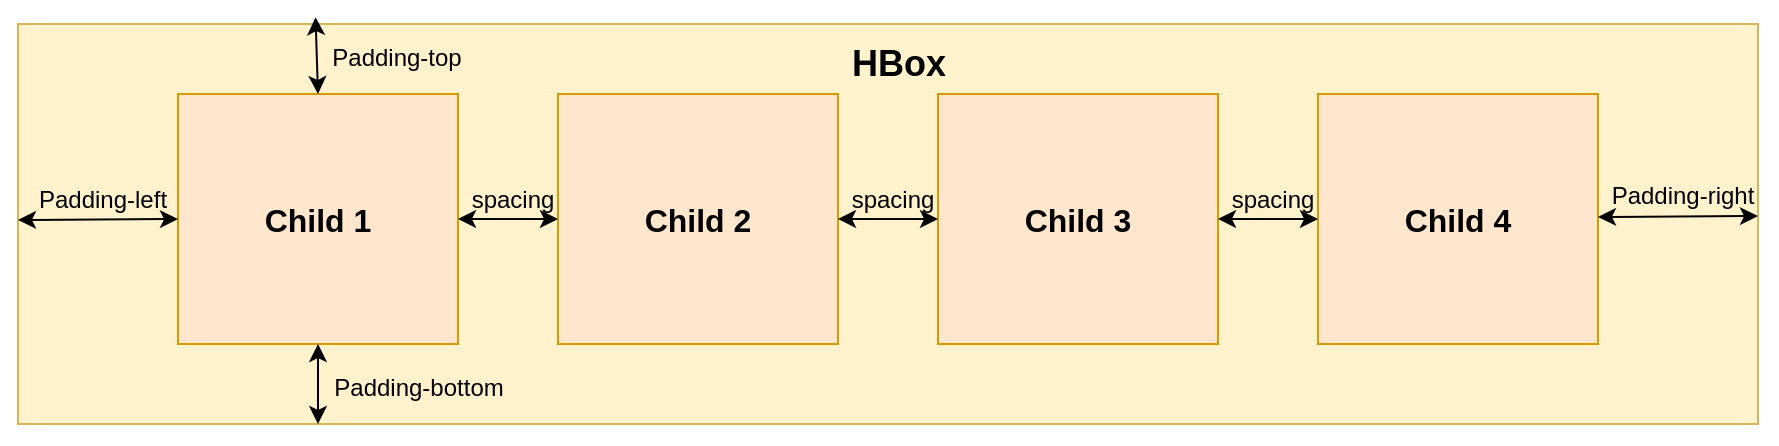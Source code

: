 <mxfile version="12.0.0" type="device" pages="1"><diagram id="V75ynCuNIZWIxYEbg9nG" name="Page-1"><mxGraphModel dx="1595" dy="1543" grid="1" gridSize="10" guides="1" tooltips="1" connect="1" arrows="1" fold="1" page="1" pageScale="1" pageWidth="827" pageHeight="1169" math="0" shadow="0"><root><mxCell id="0"/><mxCell id="1" parent="0"/><mxCell id="Bb1gT11nwRnCKg1CR7pr-1" value="" style="rounded=0;whiteSpace=wrap;html=1;fillColor=#fff2cc;strokeColor=#d6b656;" vertex="1" parent="1"><mxGeometry x="-50" width="870" height="200" as="geometry"/></mxCell><mxCell id="Bb1gT11nwRnCKg1CR7pr-2" value="Child 1" style="rounded=0;whiteSpace=wrap;html=1;fillColor=#ffe6cc;strokeColor=#d79b00;fontSize=16;fontStyle=1" vertex="1" parent="1"><mxGeometry x="30" y="35" width="140" height="125" as="geometry"/></mxCell><mxCell id="Bb1gT11nwRnCKg1CR7pr-3" value="Child 2" style="rounded=0;whiteSpace=wrap;html=1;fillColor=#ffe6cc;strokeColor=#d79b00;fontSize=16;fontStyle=1" vertex="1" parent="1"><mxGeometry x="220" y="35" width="140" height="125" as="geometry"/></mxCell><mxCell id="Bb1gT11nwRnCKg1CR7pr-4" value="Child 3" style="rounded=0;whiteSpace=wrap;html=1;fillColor=#ffe6cc;strokeColor=#d79b00;fontSize=16;fontStyle=1" vertex="1" parent="1"><mxGeometry x="410" y="35" width="140" height="125" as="geometry"/></mxCell><mxCell id="Bb1gT11nwRnCKg1CR7pr-5" value="Child 4" style="rounded=0;whiteSpace=wrap;html=1;fillColor=#ffe6cc;strokeColor=#d79b00;fontSize=16;fontStyle=1" vertex="1" parent="1"><mxGeometry x="600" y="35" width="140" height="125" as="geometry"/></mxCell><mxCell id="Bb1gT11nwRnCKg1CR7pr-7" value="HBox" style="text;html=1;resizable=0;points=[];autosize=1;align=left;verticalAlign=top;spacingTop=-4;fontStyle=1;fontSize=18;" vertex="1" parent="1"><mxGeometry x="365" y="7" width="40" height="20" as="geometry"/></mxCell><mxCell id="Bb1gT11nwRnCKg1CR7pr-8" value="spacing" style="endArrow=classic;startArrow=classic;html=1;fontSize=12;entryX=0;entryY=0.5;entryDx=0;entryDy=0;exitX=1;exitY=0.5;exitDx=0;exitDy=0;labelBackgroundColor=none;" edge="1" parent="1" source="Bb1gT11nwRnCKg1CR7pr-2" target="Bb1gT11nwRnCKg1CR7pr-3"><mxGeometry x="0.057" y="10" width="50" height="50" relative="1" as="geometry"><mxPoint x="160" y="120" as="sourcePoint"/><mxPoint x="230" y="120" as="targetPoint"/><Array as="points"/><mxPoint as="offset"/></mxGeometry></mxCell><mxCell id="Bb1gT11nwRnCKg1CR7pr-11" value="spacing" style="endArrow=classic;startArrow=classic;html=1;fontSize=12;entryX=0;entryY=0.5;entryDx=0;entryDy=0;exitX=1;exitY=0.5;exitDx=0;exitDy=0;labelBackgroundColor=none;" edge="1" parent="1" source="Bb1gT11nwRnCKg1CR7pr-3" target="Bb1gT11nwRnCKg1CR7pr-4"><mxGeometry x="0.057" y="10" width="50" height="50" relative="1" as="geometry"><mxPoint x="190" y="117.5" as="sourcePoint"/><mxPoint x="240" y="117.5" as="targetPoint"/><Array as="points"/><mxPoint as="offset"/></mxGeometry></mxCell><mxCell id="Bb1gT11nwRnCKg1CR7pr-12" value="spacing" style="endArrow=classic;startArrow=classic;html=1;fontSize=12;entryX=0;entryY=0.5;entryDx=0;entryDy=0;exitX=1;exitY=0.5;exitDx=0;exitDy=0;labelBackgroundColor=none;" edge="1" parent="1" source="Bb1gT11nwRnCKg1CR7pr-4" target="Bb1gT11nwRnCKg1CR7pr-5"><mxGeometry x="0.057" y="10" width="50" height="50" relative="1" as="geometry"><mxPoint x="370" y="107.5" as="sourcePoint"/><mxPoint x="420" y="107.5" as="targetPoint"/><Array as="points"/><mxPoint as="offset"/></mxGeometry></mxCell><mxCell id="Bb1gT11nwRnCKg1CR7pr-13" value="Padding-left" style="endArrow=classic;startArrow=classic;html=1;fontSize=12;entryX=0;entryY=0.5;entryDx=0;entryDy=0;labelBackgroundColor=none;" edge="1" parent="1"><mxGeometry x="0.057" y="10" width="50" height="50" relative="1" as="geometry"><mxPoint x="-50" y="98" as="sourcePoint"/><mxPoint x="30" y="97.5" as="targetPoint"/><Array as="points"/><mxPoint as="offset"/></mxGeometry></mxCell><mxCell id="Bb1gT11nwRnCKg1CR7pr-14" value="Padding-right" style="endArrow=classic;startArrow=classic;html=1;fontSize=12;exitX=1;exitY=0.5;exitDx=0;exitDy=0;labelBackgroundColor=none;" edge="1" parent="1"><mxGeometry x="0.057" y="10" width="50" height="50" relative="1" as="geometry"><mxPoint x="740" y="96.5" as="sourcePoint"/><mxPoint x="820" y="96" as="targetPoint"/><Array as="points"/><mxPoint as="offset"/></mxGeometry></mxCell><mxCell id="Bb1gT11nwRnCKg1CR7pr-15" value="Padding-top" style="endArrow=classic;startArrow=classic;html=1;fontSize=12;entryX=0.171;entryY=-0.017;entryDx=0;entryDy=0;exitX=0.5;exitY=0;exitDx=0;exitDy=0;labelBackgroundColor=none;entryPerimeter=0;" edge="1" parent="1" source="Bb1gT11nwRnCKg1CR7pr-2" target="Bb1gT11nwRnCKg1CR7pr-1"><mxGeometry x="-0.193" y="-40" width="50" height="50" relative="1" as="geometry"><mxPoint x="400" y="137.5" as="sourcePoint"/><mxPoint x="450" y="137.5" as="targetPoint"/><Array as="points"/><mxPoint y="-1" as="offset"/></mxGeometry></mxCell><mxCell id="Bb1gT11nwRnCKg1CR7pr-16" value="Padding-bottom" style="endArrow=classic;startArrow=classic;html=1;fontSize=12;exitX=0.5;exitY=1;exitDx=0;exitDy=0;labelBackgroundColor=none;spacingTop=10;" edge="1" parent="1"><mxGeometry x="-0.148" y="50" width="50" height="50" relative="1" as="geometry"><mxPoint x="100" y="160" as="sourcePoint"/><mxPoint x="100" y="200" as="targetPoint"/><Array as="points"/><mxPoint as="offset"/></mxGeometry></mxCell></root></mxGraphModel></diagram></mxfile>